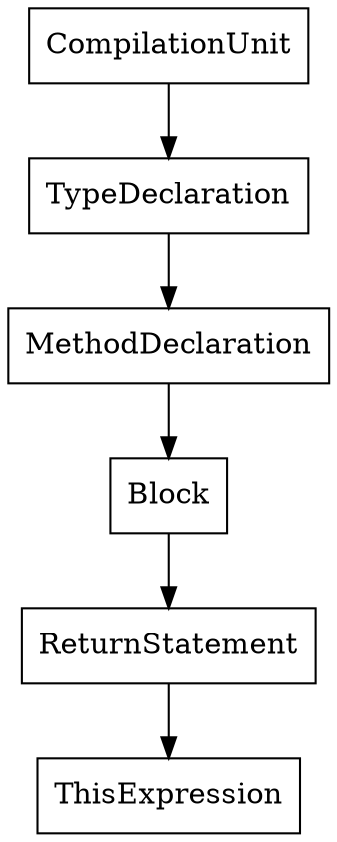 Digraph {
//eps output: dot -Teps hogehoge.dot -o hogehoge.eps
//png output: dot -Tpng hogehoge.dot -o hogehoge.png

graph [
// graph setting
// rankdir = LR, // landscape on
dpi = 150,
charset = "UTF-8",
fontcolor = white,
layout = dot
];

node [
shape = box,
//fontsize = 18
];

// node define
9 [label="ThisExpression"]
21 [label="Block"]
30 [label="MethodDeclaration"]
32 [label="TypeDeclaration"]
42 [label="ReturnStatement"]
57 [label="CompilationUnit"]



// edge define
32 -> 30
30 -> 21
57 -> 32
42 -> 9
21 -> 42


}